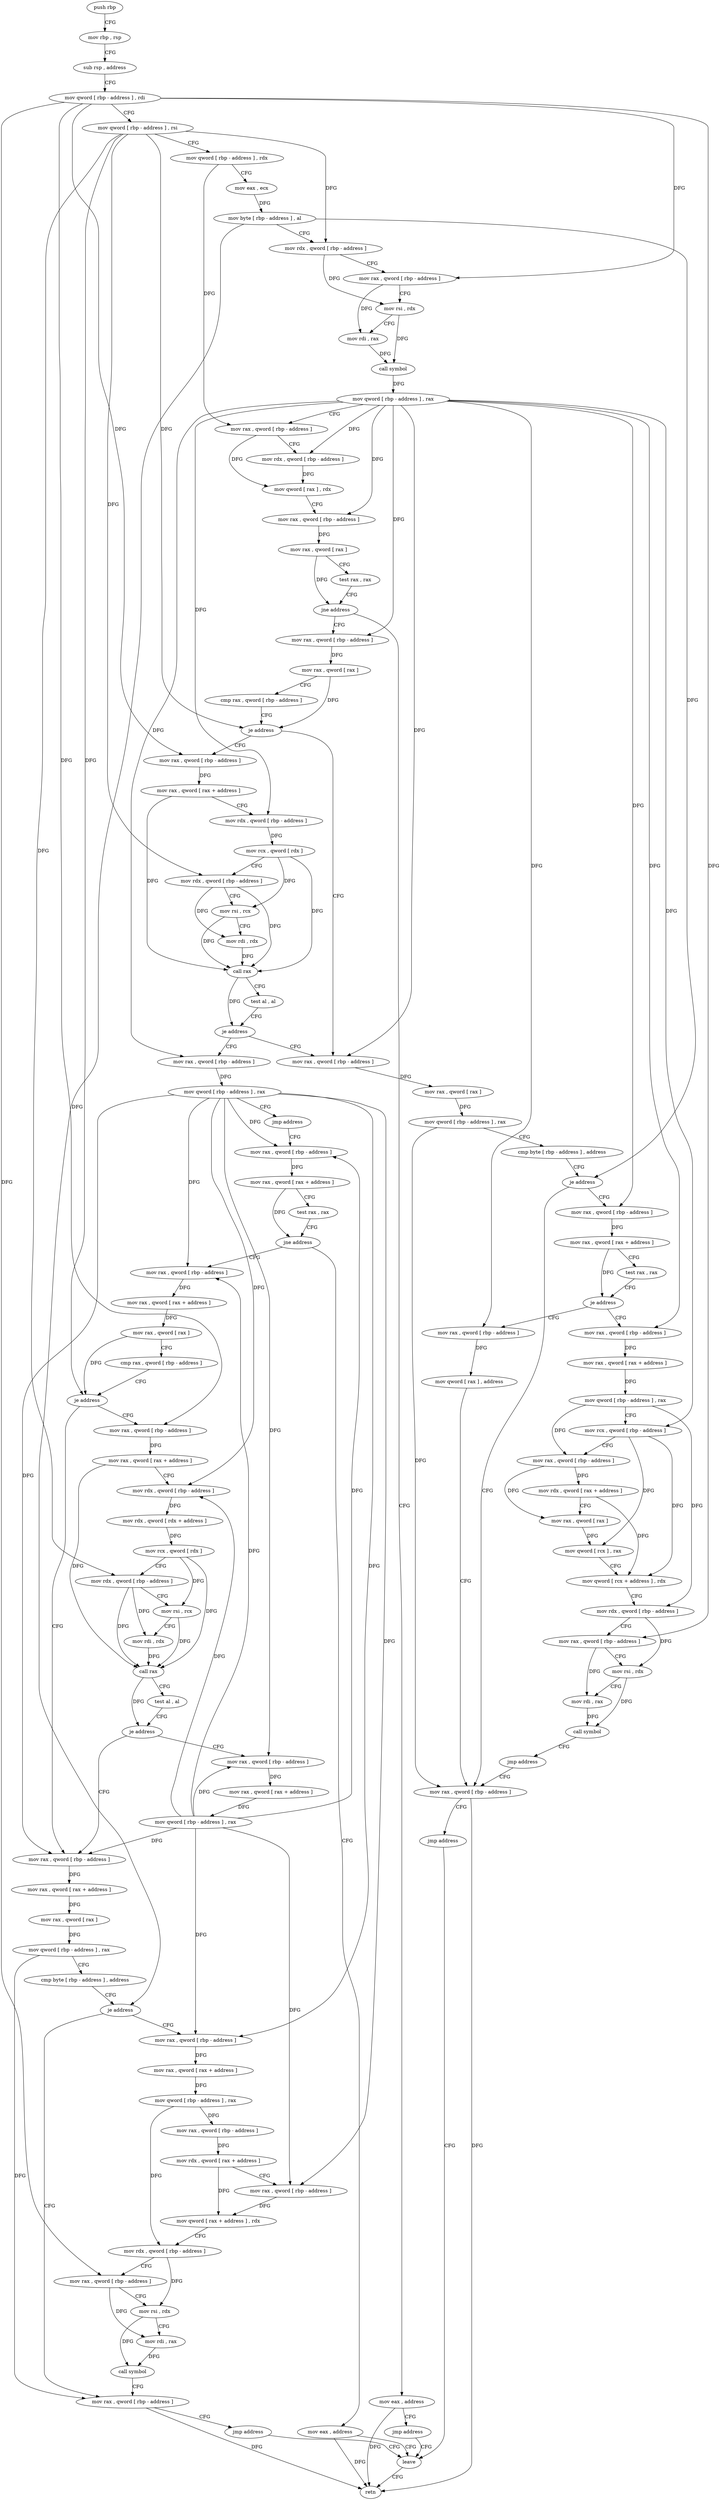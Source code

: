 digraph "func" {
"4306829" [label = "push rbp" ]
"4306830" [label = "mov rbp , rsp" ]
"4306833" [label = "sub rsp , address" ]
"4306837" [label = "mov qword [ rbp - address ] , rdi" ]
"4306841" [label = "mov qword [ rbp - address ] , rsi" ]
"4306845" [label = "mov qword [ rbp - address ] , rdx" ]
"4306849" [label = "mov eax , ecx" ]
"4306851" [label = "mov byte [ rbp - address ] , al" ]
"4306854" [label = "mov rdx , qword [ rbp - address ]" ]
"4306858" [label = "mov rax , qword [ rbp - address ]" ]
"4306862" [label = "mov rsi , rdx" ]
"4306865" [label = "mov rdi , rax" ]
"4306868" [label = "call symbol" ]
"4306873" [label = "mov qword [ rbp - address ] , rax" ]
"4306877" [label = "mov rax , qword [ rbp - address ]" ]
"4306881" [label = "mov rdx , qword [ rbp - address ]" ]
"4306885" [label = "mov qword [ rax ] , rdx" ]
"4306888" [label = "mov rax , qword [ rbp - address ]" ]
"4306892" [label = "mov rax , qword [ rax ]" ]
"4306895" [label = "test rax , rax" ]
"4306898" [label = "jne address" ]
"4306910" [label = "mov rax , qword [ rbp - address ]" ]
"4306900" [label = "mov eax , address" ]
"4306914" [label = "mov rax , qword [ rax ]" ]
"4306917" [label = "cmp rax , qword [ rbp - address ]" ]
"4306921" [label = "je address" ]
"4306954" [label = "mov rax , qword [ rbp - address ]" ]
"4306923" [label = "mov rax , qword [ rbp - address ]" ]
"4306905" [label = "jmp address" ]
"4307232" [label = "leave" ]
"4306958" [label = "mov rax , qword [ rax ]" ]
"4306961" [label = "mov qword [ rbp - address ] , rax" ]
"4306965" [label = "cmp byte [ rbp - address ] , address" ]
"4306969" [label = "je address" ]
"4307050" [label = "mov rax , qword [ rbp - address ]" ]
"4306971" [label = "mov rax , qword [ rbp - address ]" ]
"4306927" [label = "mov rax , qword [ rax + address ]" ]
"4306931" [label = "mov rdx , qword [ rbp - address ]" ]
"4306935" [label = "mov rcx , qword [ rdx ]" ]
"4306938" [label = "mov rdx , qword [ rbp - address ]" ]
"4306942" [label = "mov rsi , rcx" ]
"4306945" [label = "mov rdi , rdx" ]
"4306948" [label = "call rax" ]
"4306950" [label = "test al , al" ]
"4306952" [label = "je address" ]
"4307059" [label = "mov rax , qword [ rbp - address ]" ]
"4307233" [label = "retn" ]
"4307054" [label = "jmp address" ]
"4306975" [label = "mov rax , qword [ rax + address ]" ]
"4306979" [label = "test rax , rax" ]
"4306982" [label = "je address" ]
"4307039" [label = "mov rax , qword [ rbp - address ]" ]
"4306984" [label = "mov rax , qword [ rbp - address ]" ]
"4307063" [label = "mov qword [ rbp - address ] , rax" ]
"4307067" [label = "jmp address" ]
"4307210" [label = "mov rax , qword [ rbp - address ]" ]
"4307043" [label = "mov qword [ rax ] , address" ]
"4306988" [label = "mov rax , qword [ rax + address ]" ]
"4306992" [label = "mov qword [ rbp - address ] , rax" ]
"4306996" [label = "mov rcx , qword [ rbp - address ]" ]
"4307000" [label = "mov rax , qword [ rbp - address ]" ]
"4307004" [label = "mov rdx , qword [ rax + address ]" ]
"4307008" [label = "mov rax , qword [ rax ]" ]
"4307011" [label = "mov qword [ rcx ] , rax" ]
"4307014" [label = "mov qword [ rcx + address ] , rdx" ]
"4307018" [label = "mov rdx , qword [ rbp - address ]" ]
"4307022" [label = "mov rax , qword [ rbp - address ]" ]
"4307026" [label = "mov rsi , rdx" ]
"4307029" [label = "mov rdi , rax" ]
"4307032" [label = "call symbol" ]
"4307037" [label = "jmp address" ]
"4307214" [label = "mov rax , qword [ rax + address ]" ]
"4307218" [label = "test rax , rax" ]
"4307221" [label = "jne address" ]
"4307072" [label = "mov rax , qword [ rbp - address ]" ]
"4307227" [label = "mov eax , address" ]
"4307076" [label = "mov rax , qword [ rax + address ]" ]
"4307080" [label = "mov rax , qword [ rax ]" ]
"4307083" [label = "cmp rax , qword [ rbp - address ]" ]
"4307087" [label = "je address" ]
"4307124" [label = "mov rax , qword [ rbp - address ]" ]
"4307089" [label = "mov rax , qword [ rbp - address ]" ]
"4307128" [label = "mov rax , qword [ rax + address ]" ]
"4307132" [label = "mov rax , qword [ rax ]" ]
"4307135" [label = "mov qword [ rbp - address ] , rax" ]
"4307139" [label = "cmp byte [ rbp - address ] , address" ]
"4307143" [label = "je address" ]
"4307192" [label = "mov rax , qword [ rbp - address ]" ]
"4307145" [label = "mov rax , qword [ rbp - address ]" ]
"4307093" [label = "mov rax , qword [ rax + address ]" ]
"4307097" [label = "mov rdx , qword [ rbp - address ]" ]
"4307101" [label = "mov rdx , qword [ rdx + address ]" ]
"4307105" [label = "mov rcx , qword [ rdx ]" ]
"4307108" [label = "mov rdx , qword [ rbp - address ]" ]
"4307112" [label = "mov rsi , rcx" ]
"4307115" [label = "mov rdi , rdx" ]
"4307118" [label = "call rax" ]
"4307120" [label = "test al , al" ]
"4307122" [label = "je address" ]
"4307198" [label = "mov rax , qword [ rbp - address ]" ]
"4307196" [label = "jmp address" ]
"4307149" [label = "mov rax , qword [ rax + address ]" ]
"4307153" [label = "mov qword [ rbp - address ] , rax" ]
"4307157" [label = "mov rax , qword [ rbp - address ]" ]
"4307161" [label = "mov rdx , qword [ rax + address ]" ]
"4307165" [label = "mov rax , qword [ rbp - address ]" ]
"4307169" [label = "mov qword [ rax + address ] , rdx" ]
"4307173" [label = "mov rdx , qword [ rbp - address ]" ]
"4307177" [label = "mov rax , qword [ rbp - address ]" ]
"4307181" [label = "mov rsi , rdx" ]
"4307184" [label = "mov rdi , rax" ]
"4307187" [label = "call symbol" ]
"4307202" [label = "mov rax , qword [ rax + address ]" ]
"4307206" [label = "mov qword [ rbp - address ] , rax" ]
"4306829" -> "4306830" [ label = "CFG" ]
"4306830" -> "4306833" [ label = "CFG" ]
"4306833" -> "4306837" [ label = "CFG" ]
"4306837" -> "4306841" [ label = "CFG" ]
"4306837" -> "4306858" [ label = "DFG" ]
"4306837" -> "4306923" [ label = "DFG" ]
"4306837" -> "4307022" [ label = "DFG" ]
"4306837" -> "4307089" [ label = "DFG" ]
"4306837" -> "4307177" [ label = "DFG" ]
"4306841" -> "4306845" [ label = "CFG" ]
"4306841" -> "4306854" [ label = "DFG" ]
"4306841" -> "4306921" [ label = "DFG" ]
"4306841" -> "4306938" [ label = "DFG" ]
"4306841" -> "4307087" [ label = "DFG" ]
"4306841" -> "4307108" [ label = "DFG" ]
"4306845" -> "4306849" [ label = "CFG" ]
"4306845" -> "4306877" [ label = "DFG" ]
"4306849" -> "4306851" [ label = "DFG" ]
"4306851" -> "4306854" [ label = "CFG" ]
"4306851" -> "4306969" [ label = "DFG" ]
"4306851" -> "4307143" [ label = "DFG" ]
"4306854" -> "4306858" [ label = "CFG" ]
"4306854" -> "4306862" [ label = "DFG" ]
"4306858" -> "4306862" [ label = "CFG" ]
"4306858" -> "4306865" [ label = "DFG" ]
"4306862" -> "4306865" [ label = "CFG" ]
"4306862" -> "4306868" [ label = "DFG" ]
"4306865" -> "4306868" [ label = "DFG" ]
"4306868" -> "4306873" [ label = "DFG" ]
"4306873" -> "4306877" [ label = "CFG" ]
"4306873" -> "4306881" [ label = "DFG" ]
"4306873" -> "4306888" [ label = "DFG" ]
"4306873" -> "4306910" [ label = "DFG" ]
"4306873" -> "4306954" [ label = "DFG" ]
"4306873" -> "4306931" [ label = "DFG" ]
"4306873" -> "4306971" [ label = "DFG" ]
"4306873" -> "4307059" [ label = "DFG" ]
"4306873" -> "4307039" [ label = "DFG" ]
"4306873" -> "4306984" [ label = "DFG" ]
"4306873" -> "4306996" [ label = "DFG" ]
"4306877" -> "4306881" [ label = "CFG" ]
"4306877" -> "4306885" [ label = "DFG" ]
"4306881" -> "4306885" [ label = "DFG" ]
"4306885" -> "4306888" [ label = "CFG" ]
"4306888" -> "4306892" [ label = "DFG" ]
"4306892" -> "4306895" [ label = "CFG" ]
"4306892" -> "4306898" [ label = "DFG" ]
"4306895" -> "4306898" [ label = "CFG" ]
"4306898" -> "4306910" [ label = "CFG" ]
"4306898" -> "4306900" [ label = "CFG" ]
"4306910" -> "4306914" [ label = "DFG" ]
"4306900" -> "4306905" [ label = "CFG" ]
"4306900" -> "4307233" [ label = "DFG" ]
"4306914" -> "4306917" [ label = "CFG" ]
"4306914" -> "4306921" [ label = "DFG" ]
"4306917" -> "4306921" [ label = "CFG" ]
"4306921" -> "4306954" [ label = "CFG" ]
"4306921" -> "4306923" [ label = "CFG" ]
"4306954" -> "4306958" [ label = "DFG" ]
"4306923" -> "4306927" [ label = "DFG" ]
"4306905" -> "4307232" [ label = "CFG" ]
"4307232" -> "4307233" [ label = "CFG" ]
"4306958" -> "4306961" [ label = "DFG" ]
"4306961" -> "4306965" [ label = "CFG" ]
"4306961" -> "4307050" [ label = "DFG" ]
"4306965" -> "4306969" [ label = "CFG" ]
"4306969" -> "4307050" [ label = "CFG" ]
"4306969" -> "4306971" [ label = "CFG" ]
"4307050" -> "4307054" [ label = "CFG" ]
"4307050" -> "4307233" [ label = "DFG" ]
"4306971" -> "4306975" [ label = "DFG" ]
"4306927" -> "4306931" [ label = "CFG" ]
"4306927" -> "4306948" [ label = "DFG" ]
"4306931" -> "4306935" [ label = "DFG" ]
"4306935" -> "4306938" [ label = "CFG" ]
"4306935" -> "4306942" [ label = "DFG" ]
"4306935" -> "4306948" [ label = "DFG" ]
"4306938" -> "4306942" [ label = "CFG" ]
"4306938" -> "4306945" [ label = "DFG" ]
"4306938" -> "4306948" [ label = "DFG" ]
"4306942" -> "4306945" [ label = "CFG" ]
"4306942" -> "4306948" [ label = "DFG" ]
"4306945" -> "4306948" [ label = "DFG" ]
"4306948" -> "4306950" [ label = "CFG" ]
"4306948" -> "4306952" [ label = "DFG" ]
"4306950" -> "4306952" [ label = "CFG" ]
"4306952" -> "4307059" [ label = "CFG" ]
"4306952" -> "4306954" [ label = "CFG" ]
"4307059" -> "4307063" [ label = "DFG" ]
"4307054" -> "4307232" [ label = "CFG" ]
"4306975" -> "4306979" [ label = "CFG" ]
"4306975" -> "4306982" [ label = "DFG" ]
"4306979" -> "4306982" [ label = "CFG" ]
"4306982" -> "4307039" [ label = "CFG" ]
"4306982" -> "4306984" [ label = "CFG" ]
"4307039" -> "4307043" [ label = "DFG" ]
"4306984" -> "4306988" [ label = "DFG" ]
"4307063" -> "4307067" [ label = "CFG" ]
"4307063" -> "4307210" [ label = "DFG" ]
"4307063" -> "4307072" [ label = "DFG" ]
"4307063" -> "4307124" [ label = "DFG" ]
"4307063" -> "4307097" [ label = "DFG" ]
"4307063" -> "4307145" [ label = "DFG" ]
"4307063" -> "4307165" [ label = "DFG" ]
"4307063" -> "4307198" [ label = "DFG" ]
"4307067" -> "4307210" [ label = "CFG" ]
"4307210" -> "4307214" [ label = "DFG" ]
"4307043" -> "4307050" [ label = "CFG" ]
"4306988" -> "4306992" [ label = "DFG" ]
"4306992" -> "4306996" [ label = "CFG" ]
"4306992" -> "4307000" [ label = "DFG" ]
"4306992" -> "4307018" [ label = "DFG" ]
"4306996" -> "4307000" [ label = "CFG" ]
"4306996" -> "4307011" [ label = "DFG" ]
"4306996" -> "4307014" [ label = "DFG" ]
"4307000" -> "4307004" [ label = "DFG" ]
"4307000" -> "4307008" [ label = "DFG" ]
"4307004" -> "4307008" [ label = "CFG" ]
"4307004" -> "4307014" [ label = "DFG" ]
"4307008" -> "4307011" [ label = "DFG" ]
"4307011" -> "4307014" [ label = "CFG" ]
"4307014" -> "4307018" [ label = "CFG" ]
"4307018" -> "4307022" [ label = "CFG" ]
"4307018" -> "4307026" [ label = "DFG" ]
"4307022" -> "4307026" [ label = "CFG" ]
"4307022" -> "4307029" [ label = "DFG" ]
"4307026" -> "4307029" [ label = "CFG" ]
"4307026" -> "4307032" [ label = "DFG" ]
"4307029" -> "4307032" [ label = "DFG" ]
"4307032" -> "4307037" [ label = "CFG" ]
"4307037" -> "4307050" [ label = "CFG" ]
"4307214" -> "4307218" [ label = "CFG" ]
"4307214" -> "4307221" [ label = "DFG" ]
"4307218" -> "4307221" [ label = "CFG" ]
"4307221" -> "4307072" [ label = "CFG" ]
"4307221" -> "4307227" [ label = "CFG" ]
"4307072" -> "4307076" [ label = "DFG" ]
"4307227" -> "4307232" [ label = "CFG" ]
"4307227" -> "4307233" [ label = "DFG" ]
"4307076" -> "4307080" [ label = "DFG" ]
"4307080" -> "4307083" [ label = "CFG" ]
"4307080" -> "4307087" [ label = "DFG" ]
"4307083" -> "4307087" [ label = "CFG" ]
"4307087" -> "4307124" [ label = "CFG" ]
"4307087" -> "4307089" [ label = "CFG" ]
"4307124" -> "4307128" [ label = "DFG" ]
"4307089" -> "4307093" [ label = "DFG" ]
"4307128" -> "4307132" [ label = "DFG" ]
"4307132" -> "4307135" [ label = "DFG" ]
"4307135" -> "4307139" [ label = "CFG" ]
"4307135" -> "4307192" [ label = "DFG" ]
"4307139" -> "4307143" [ label = "CFG" ]
"4307143" -> "4307192" [ label = "CFG" ]
"4307143" -> "4307145" [ label = "CFG" ]
"4307192" -> "4307196" [ label = "CFG" ]
"4307192" -> "4307233" [ label = "DFG" ]
"4307145" -> "4307149" [ label = "DFG" ]
"4307093" -> "4307097" [ label = "CFG" ]
"4307093" -> "4307118" [ label = "DFG" ]
"4307097" -> "4307101" [ label = "DFG" ]
"4307101" -> "4307105" [ label = "DFG" ]
"4307105" -> "4307108" [ label = "CFG" ]
"4307105" -> "4307112" [ label = "DFG" ]
"4307105" -> "4307118" [ label = "DFG" ]
"4307108" -> "4307112" [ label = "CFG" ]
"4307108" -> "4307115" [ label = "DFG" ]
"4307108" -> "4307118" [ label = "DFG" ]
"4307112" -> "4307115" [ label = "CFG" ]
"4307112" -> "4307118" [ label = "DFG" ]
"4307115" -> "4307118" [ label = "DFG" ]
"4307118" -> "4307120" [ label = "CFG" ]
"4307118" -> "4307122" [ label = "DFG" ]
"4307120" -> "4307122" [ label = "CFG" ]
"4307122" -> "4307198" [ label = "CFG" ]
"4307122" -> "4307124" [ label = "CFG" ]
"4307198" -> "4307202" [ label = "DFG" ]
"4307196" -> "4307232" [ label = "CFG" ]
"4307149" -> "4307153" [ label = "DFG" ]
"4307153" -> "4307157" [ label = "DFG" ]
"4307153" -> "4307173" [ label = "DFG" ]
"4307157" -> "4307161" [ label = "DFG" ]
"4307161" -> "4307165" [ label = "CFG" ]
"4307161" -> "4307169" [ label = "DFG" ]
"4307165" -> "4307169" [ label = "DFG" ]
"4307169" -> "4307173" [ label = "CFG" ]
"4307173" -> "4307177" [ label = "CFG" ]
"4307173" -> "4307181" [ label = "DFG" ]
"4307177" -> "4307181" [ label = "CFG" ]
"4307177" -> "4307184" [ label = "DFG" ]
"4307181" -> "4307184" [ label = "CFG" ]
"4307181" -> "4307187" [ label = "DFG" ]
"4307184" -> "4307187" [ label = "DFG" ]
"4307187" -> "4307192" [ label = "CFG" ]
"4307202" -> "4307206" [ label = "DFG" ]
"4307206" -> "4307210" [ label = "DFG" ]
"4307206" -> "4307072" [ label = "DFG" ]
"4307206" -> "4307124" [ label = "DFG" ]
"4307206" -> "4307097" [ label = "DFG" ]
"4307206" -> "4307145" [ label = "DFG" ]
"4307206" -> "4307165" [ label = "DFG" ]
"4307206" -> "4307198" [ label = "DFG" ]
}
